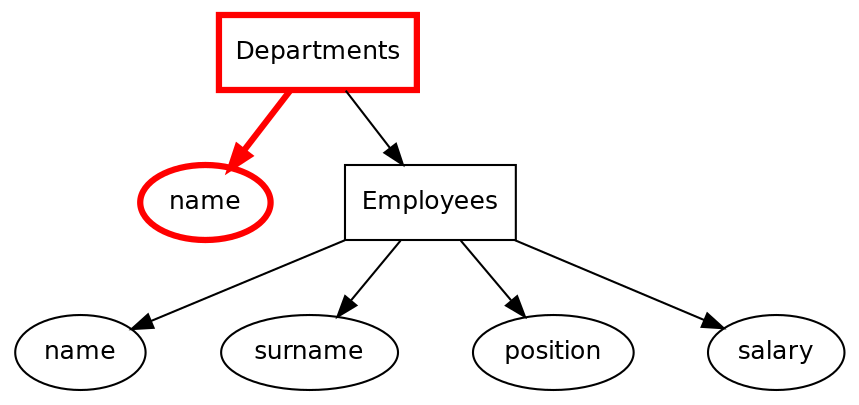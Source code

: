 
digraph {
    graph [ranksep=0.5, nodesep=0.5, pad=.1, bgcolor=transparent]
    node [fontname="DejaVu Sans", fontsize=12]
    department [label=Departments, shape=rectangle, color=red, penwidth=3]
    department_name [label=name, color=red, penwidth=3]
    employee [label=Employees, shape=rectangle]
    employee_name [label=name]
    employee_surname [label=surname]
    employee_position [label=position]
    employee_salary [label=salary]
    department -> department_name [color=red, penwidth=3]
    department -> employee
    employee -> employee_name
    employee -> employee_surname
    employee -> employee_position
    employee -> employee_salary
}

